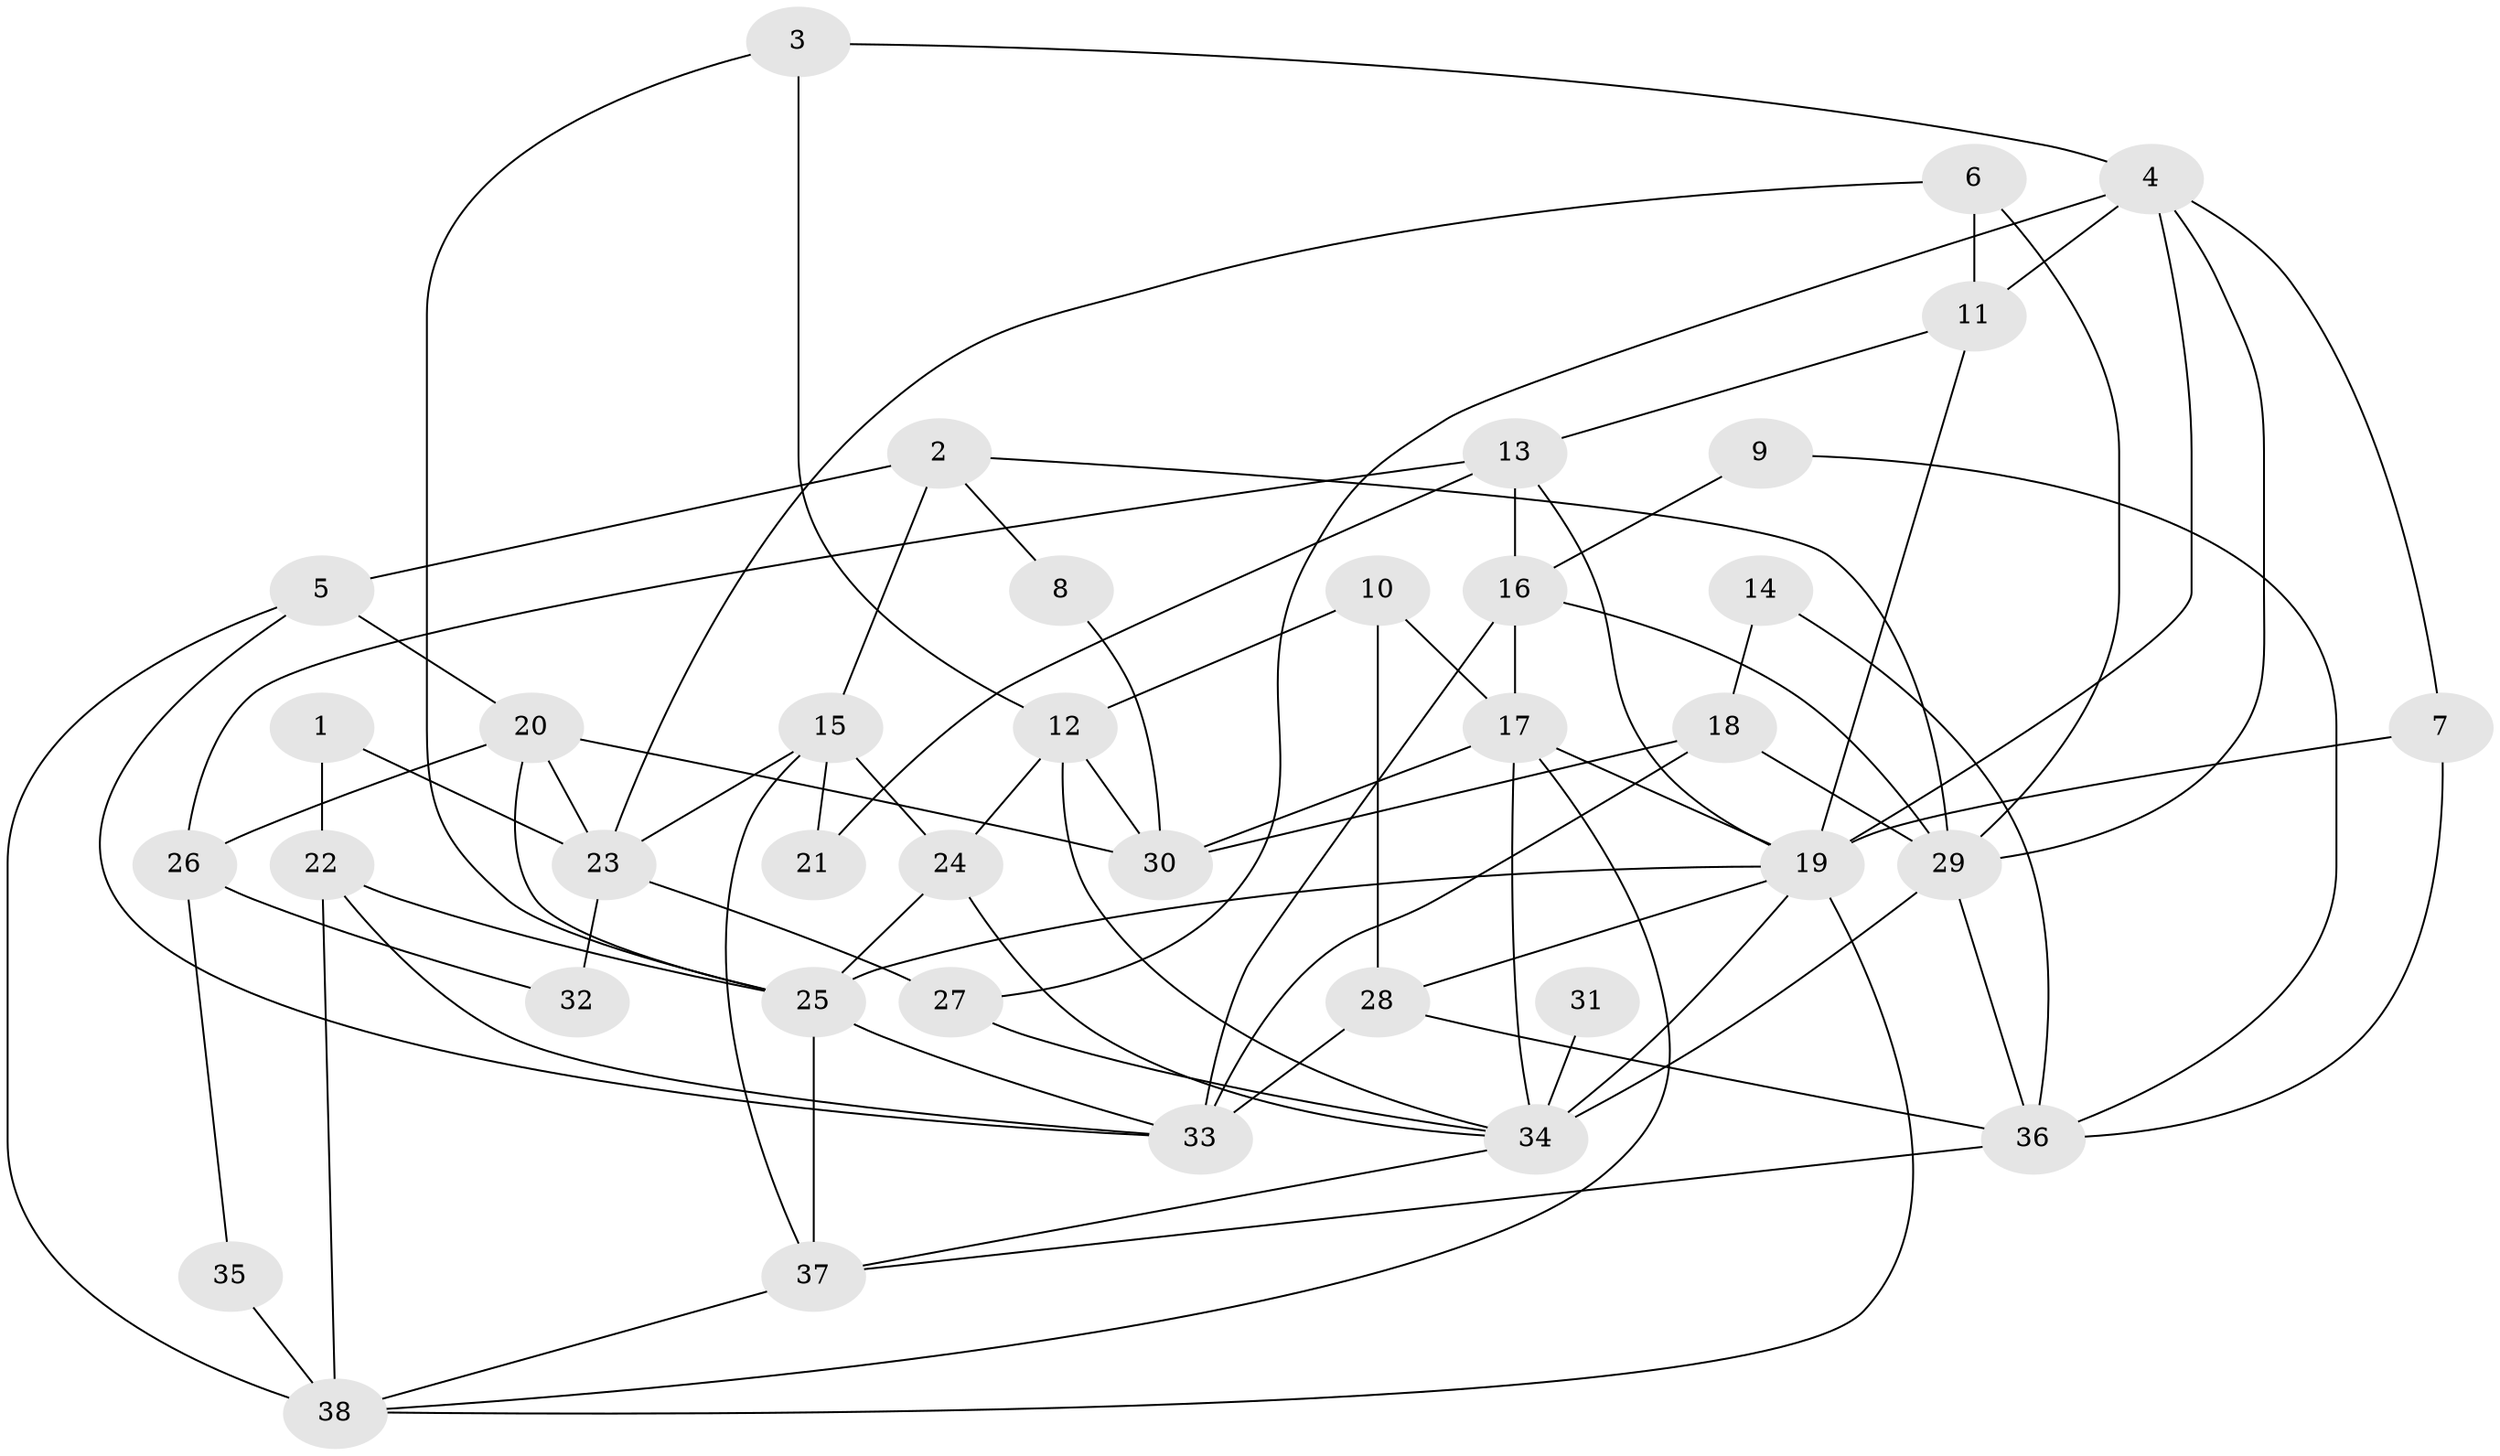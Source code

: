 // original degree distribution, {5: 0.12962962962962962, 6: 0.09259259259259259, 2: 0.1111111111111111, 4: 0.24074074074074073, 3: 0.35185185185185186, 8: 0.037037037037037035, 7: 0.037037037037037035}
// Generated by graph-tools (version 1.1) at 2025/37/03/04/25 23:37:11]
// undirected, 38 vertices, 82 edges
graph export_dot {
  node [color=gray90,style=filled];
  1;
  2;
  3;
  4;
  5;
  6;
  7;
  8;
  9;
  10;
  11;
  12;
  13;
  14;
  15;
  16;
  17;
  18;
  19;
  20;
  21;
  22;
  23;
  24;
  25;
  26;
  27;
  28;
  29;
  30;
  31;
  32;
  33;
  34;
  35;
  36;
  37;
  38;
  1 -- 22 [weight=1.0];
  1 -- 23 [weight=1.0];
  2 -- 5 [weight=1.0];
  2 -- 8 [weight=1.0];
  2 -- 15 [weight=1.0];
  2 -- 29 [weight=1.0];
  3 -- 4 [weight=1.0];
  3 -- 12 [weight=1.0];
  3 -- 25 [weight=1.0];
  4 -- 7 [weight=1.0];
  4 -- 11 [weight=1.0];
  4 -- 19 [weight=1.0];
  4 -- 27 [weight=1.0];
  4 -- 29 [weight=1.0];
  5 -- 20 [weight=2.0];
  5 -- 33 [weight=1.0];
  5 -- 38 [weight=1.0];
  6 -- 11 [weight=1.0];
  6 -- 23 [weight=1.0];
  6 -- 29 [weight=1.0];
  7 -- 19 [weight=1.0];
  7 -- 36 [weight=1.0];
  8 -- 30 [weight=1.0];
  9 -- 16 [weight=1.0];
  9 -- 36 [weight=1.0];
  10 -- 12 [weight=1.0];
  10 -- 17 [weight=1.0];
  10 -- 28 [weight=1.0];
  11 -- 13 [weight=1.0];
  11 -- 19 [weight=1.0];
  12 -- 24 [weight=1.0];
  12 -- 30 [weight=1.0];
  12 -- 34 [weight=1.0];
  13 -- 16 [weight=1.0];
  13 -- 19 [weight=1.0];
  13 -- 21 [weight=1.0];
  13 -- 26 [weight=1.0];
  14 -- 18 [weight=1.0];
  14 -- 36 [weight=1.0];
  15 -- 21 [weight=1.0];
  15 -- 23 [weight=1.0];
  15 -- 24 [weight=1.0];
  15 -- 37 [weight=1.0];
  16 -- 17 [weight=2.0];
  16 -- 29 [weight=1.0];
  16 -- 33 [weight=2.0];
  17 -- 19 [weight=1.0];
  17 -- 30 [weight=1.0];
  17 -- 34 [weight=1.0];
  17 -- 38 [weight=1.0];
  18 -- 29 [weight=1.0];
  18 -- 30 [weight=1.0];
  18 -- 33 [weight=1.0];
  19 -- 25 [weight=2.0];
  19 -- 28 [weight=1.0];
  19 -- 34 [weight=1.0];
  19 -- 38 [weight=1.0];
  20 -- 23 [weight=1.0];
  20 -- 25 [weight=1.0];
  20 -- 26 [weight=2.0];
  20 -- 30 [weight=1.0];
  22 -- 25 [weight=1.0];
  22 -- 33 [weight=1.0];
  22 -- 38 [weight=1.0];
  23 -- 27 [weight=1.0];
  23 -- 32 [weight=1.0];
  24 -- 25 [weight=1.0];
  24 -- 34 [weight=1.0];
  25 -- 33 [weight=1.0];
  25 -- 37 [weight=1.0];
  26 -- 32 [weight=1.0];
  26 -- 35 [weight=1.0];
  27 -- 34 [weight=1.0];
  28 -- 33 [weight=1.0];
  28 -- 36 [weight=1.0];
  29 -- 34 [weight=2.0];
  29 -- 36 [weight=1.0];
  31 -- 34 [weight=2.0];
  34 -- 37 [weight=1.0];
  35 -- 38 [weight=2.0];
  36 -- 37 [weight=1.0];
  37 -- 38 [weight=1.0];
}
